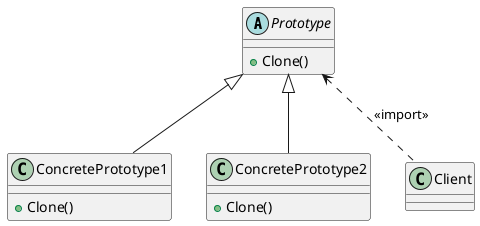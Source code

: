 ﻿@startuml
abstract class Prototype {
  +Clone()
}
class ConcretePrototype1 {
  +Clone()
}

class ConcretePrototype2 {
 +Clone()
}

Prototype <|-- ConcretePrototype1
Prototype <|-- ConcretePrototype2

class Client

Prototype <.. Client : <<import>>

@enduml
